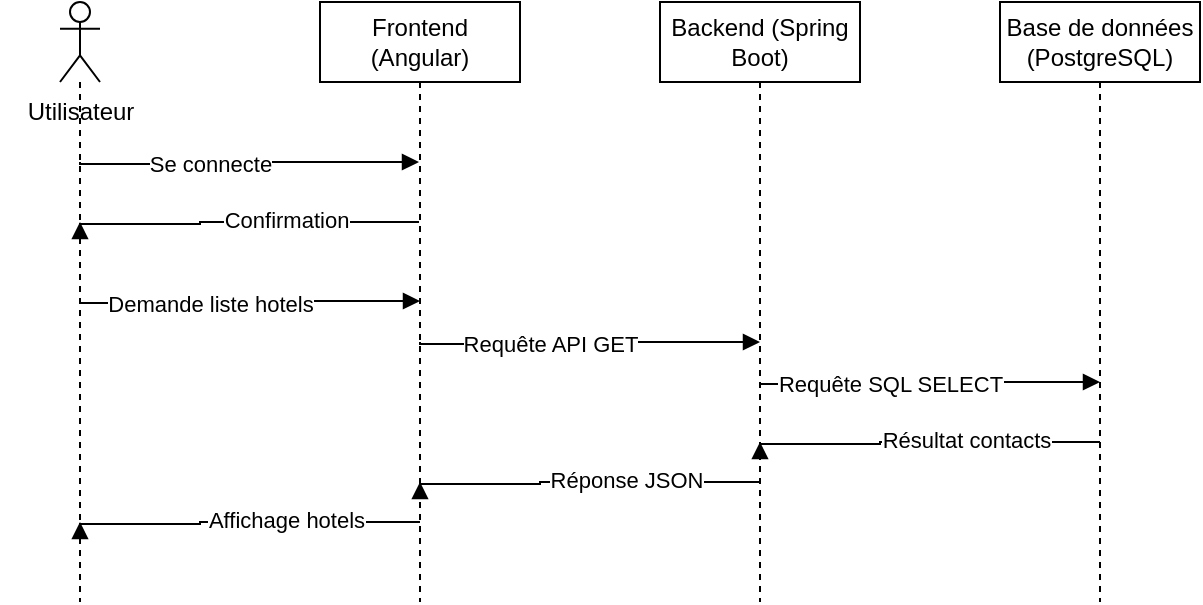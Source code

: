 <mxfile version="26.0.6">
  <diagram name="Page-1" id="hoq7XEA7D23hxx_5MP0c">
    <mxGraphModel dx="1434" dy="866" grid="1" gridSize="10" guides="1" tooltips="1" connect="1" arrows="1" fold="1" page="1" pageScale="1" pageWidth="827" pageHeight="1169" math="0" shadow="0">
      <root>
        <mxCell id="0" />
        <mxCell id="1" parent="0" />
        <mxCell id="fNUfbOHMijJnNLkDGAaT-1" value="Frontend (Angular)" style="shape=umlLifeline;perimeter=lifelinePerimeter;whiteSpace=wrap;html=1;container=1;dropTarget=0;collapsible=0;recursiveResize=0;outlineConnect=0;portConstraint=eastwest;newEdgeStyle={&quot;curved&quot;:0,&quot;rounded&quot;:0};" vertex="1" parent="1">
          <mxGeometry x="330" y="40" width="100" height="300" as="geometry" />
        </mxCell>
        <mxCell id="fNUfbOHMijJnNLkDGAaT-2" value="Backend (Spring Boot)" style="shape=umlLifeline;perimeter=lifelinePerimeter;whiteSpace=wrap;html=1;container=1;dropTarget=0;collapsible=0;recursiveResize=0;outlineConnect=0;portConstraint=eastwest;newEdgeStyle={&quot;curved&quot;:0,&quot;rounded&quot;:0};" vertex="1" parent="1">
          <mxGeometry x="500" y="40" width="100" height="300" as="geometry" />
        </mxCell>
        <mxCell id="fNUfbOHMijJnNLkDGAaT-3" value="Base de données (PostgreSQL)" style="shape=umlLifeline;perimeter=lifelinePerimeter;whiteSpace=wrap;html=1;container=1;dropTarget=0;collapsible=0;recursiveResize=0;outlineConnect=0;portConstraint=eastwest;newEdgeStyle={&quot;curved&quot;:0,&quot;rounded&quot;:0};" vertex="1" parent="1">
          <mxGeometry x="670" y="40" width="100" height="300" as="geometry" />
        </mxCell>
        <mxCell id="fNUfbOHMijJnNLkDGAaT-4" value="" style="endArrow=block;endFill=1;html=1;edgeStyle=orthogonalEdgeStyle;align=left;verticalAlign=top;rounded=0;" edge="1" parent="1" target="fNUfbOHMijJnNLkDGAaT-1">
          <mxGeometry x="-1" relative="1" as="geometry">
            <mxPoint x="210" y="120" as="sourcePoint" />
            <mxPoint x="330" y="120" as="targetPoint" />
            <Array as="points">
              <mxPoint x="210" y="121" />
              <mxPoint x="271" y="121" />
              <mxPoint x="271" y="120" />
            </Array>
          </mxGeometry>
        </mxCell>
        <mxCell id="fNUfbOHMijJnNLkDGAaT-5" value="Se connecte" style="edgeLabel;html=1;align=center;verticalAlign=middle;resizable=0;points=[];" vertex="1" connectable="0" parent="fNUfbOHMijJnNLkDGAaT-4">
          <mxGeometry x="-0.22" y="-1" relative="1" as="geometry">
            <mxPoint as="offset" />
          </mxGeometry>
        </mxCell>
        <mxCell id="fNUfbOHMijJnNLkDGAaT-6" value="" style="endArrow=block;endFill=1;html=1;edgeStyle=orthogonalEdgeStyle;align=left;verticalAlign=top;rounded=0;" edge="1" parent="1" source="fNUfbOHMijJnNLkDGAaT-1">
          <mxGeometry x="-1" relative="1" as="geometry">
            <mxPoint x="330" y="150" as="sourcePoint" />
            <mxPoint x="210" y="150" as="targetPoint" />
            <Array as="points">
              <mxPoint x="270" y="150" />
              <mxPoint x="270" y="151" />
            </Array>
          </mxGeometry>
        </mxCell>
        <mxCell id="fNUfbOHMijJnNLkDGAaT-7" value="Confirmation" style="edgeLabel;html=1;align=center;verticalAlign=middle;resizable=0;points=[];" vertex="1" connectable="0" parent="fNUfbOHMijJnNLkDGAaT-6">
          <mxGeometry x="-0.22" y="-1" relative="1" as="geometry">
            <mxPoint as="offset" />
          </mxGeometry>
        </mxCell>
        <mxCell id="fNUfbOHMijJnNLkDGAaT-8" value="" style="shape=umlLifeline;perimeter=lifelinePerimeter;whiteSpace=wrap;html=1;container=1;dropTarget=0;collapsible=0;recursiveResize=0;outlineConnect=0;portConstraint=eastwest;newEdgeStyle={&quot;curved&quot;:0,&quot;rounded&quot;:0};participant=umlActor;" vertex="1" parent="1">
          <mxGeometry x="200" y="40" width="20" height="300" as="geometry" />
        </mxCell>
        <mxCell id="fNUfbOHMijJnNLkDGAaT-9" value="" style="endArrow=block;endFill=1;html=1;edgeStyle=orthogonalEdgeStyle;align=left;verticalAlign=top;rounded=0;" edge="1" parent="1">
          <mxGeometry x="-1" relative="1" as="geometry">
            <mxPoint x="210" y="189.5" as="sourcePoint" />
            <mxPoint x="380" y="189.5" as="targetPoint" />
            <Array as="points">
              <mxPoint x="210" y="190.5" />
              <mxPoint x="271" y="190.5" />
              <mxPoint x="271" y="189.5" />
            </Array>
          </mxGeometry>
        </mxCell>
        <mxCell id="fNUfbOHMijJnNLkDGAaT-10" value="Demande liste hotels" style="edgeLabel;html=1;align=center;verticalAlign=middle;resizable=0;points=[];" vertex="1" connectable="0" parent="fNUfbOHMijJnNLkDGAaT-9">
          <mxGeometry x="-0.22" y="-1" relative="1" as="geometry">
            <mxPoint as="offset" />
          </mxGeometry>
        </mxCell>
        <mxCell id="fNUfbOHMijJnNLkDGAaT-11" value="" style="endArrow=block;endFill=1;html=1;edgeStyle=orthogonalEdgeStyle;align=left;verticalAlign=top;rounded=0;" edge="1" parent="1">
          <mxGeometry x="-1" relative="1" as="geometry">
            <mxPoint x="720" y="260" as="sourcePoint" />
            <mxPoint x="550" y="260" as="targetPoint" />
            <Array as="points">
              <mxPoint x="610" y="260" />
              <mxPoint x="610" y="261" />
            </Array>
          </mxGeometry>
        </mxCell>
        <mxCell id="fNUfbOHMijJnNLkDGAaT-12" value="Résultat contacts" style="edgeLabel;html=1;align=center;verticalAlign=middle;resizable=0;points=[];" vertex="1" connectable="0" parent="fNUfbOHMijJnNLkDGAaT-11">
          <mxGeometry x="-0.22" y="-1" relative="1" as="geometry">
            <mxPoint as="offset" />
          </mxGeometry>
        </mxCell>
        <mxCell id="fNUfbOHMijJnNLkDGAaT-13" value="" style="endArrow=block;endFill=1;html=1;edgeStyle=orthogonalEdgeStyle;align=left;verticalAlign=top;rounded=0;" edge="1" parent="1">
          <mxGeometry x="-1" relative="1" as="geometry">
            <mxPoint x="380" y="210" as="sourcePoint" />
            <mxPoint x="550" y="210" as="targetPoint" />
            <Array as="points">
              <mxPoint x="380" y="211" />
              <mxPoint x="441" y="211" />
              <mxPoint x="441" y="210" />
            </Array>
          </mxGeometry>
        </mxCell>
        <mxCell id="fNUfbOHMijJnNLkDGAaT-14" value="Requête API GET" style="edgeLabel;html=1;align=center;verticalAlign=middle;resizable=0;points=[];" vertex="1" connectable="0" parent="fNUfbOHMijJnNLkDGAaT-13">
          <mxGeometry x="-0.22" y="-1" relative="1" as="geometry">
            <mxPoint as="offset" />
          </mxGeometry>
        </mxCell>
        <mxCell id="fNUfbOHMijJnNLkDGAaT-15" value="" style="endArrow=block;endFill=1;html=1;edgeStyle=orthogonalEdgeStyle;align=left;verticalAlign=top;rounded=0;" edge="1" parent="1">
          <mxGeometry x="-1" relative="1" as="geometry">
            <mxPoint x="550" y="230" as="sourcePoint" />
            <mxPoint x="720" y="230" as="targetPoint" />
            <Array as="points">
              <mxPoint x="550" y="231" />
              <mxPoint x="611" y="231" />
              <mxPoint x="611" y="230" />
            </Array>
          </mxGeometry>
        </mxCell>
        <mxCell id="fNUfbOHMijJnNLkDGAaT-16" value="Requête SQL SELECT" style="edgeLabel;html=1;align=center;verticalAlign=middle;resizable=0;points=[];" vertex="1" connectable="0" parent="fNUfbOHMijJnNLkDGAaT-15">
          <mxGeometry x="-0.22" y="-1" relative="1" as="geometry">
            <mxPoint as="offset" />
          </mxGeometry>
        </mxCell>
        <mxCell id="fNUfbOHMijJnNLkDGAaT-17" value="" style="endArrow=block;endFill=1;html=1;edgeStyle=orthogonalEdgeStyle;align=left;verticalAlign=top;rounded=0;" edge="1" parent="1">
          <mxGeometry x="-1" relative="1" as="geometry">
            <mxPoint x="550" y="280" as="sourcePoint" />
            <mxPoint x="380" y="280" as="targetPoint" />
            <Array as="points">
              <mxPoint x="440" y="280" />
              <mxPoint x="440" y="281" />
            </Array>
          </mxGeometry>
        </mxCell>
        <mxCell id="fNUfbOHMijJnNLkDGAaT-18" value="Réponse JSON" style="edgeLabel;html=1;align=center;verticalAlign=middle;resizable=0;points=[];" vertex="1" connectable="0" parent="fNUfbOHMijJnNLkDGAaT-17">
          <mxGeometry x="-0.22" y="-1" relative="1" as="geometry">
            <mxPoint as="offset" />
          </mxGeometry>
        </mxCell>
        <mxCell id="fNUfbOHMijJnNLkDGAaT-19" value="" style="endArrow=block;endFill=1;html=1;edgeStyle=orthogonalEdgeStyle;align=left;verticalAlign=top;rounded=0;" edge="1" parent="1">
          <mxGeometry x="-1" relative="1" as="geometry">
            <mxPoint x="380" y="300" as="sourcePoint" />
            <mxPoint x="210" y="300" as="targetPoint" />
            <Array as="points">
              <mxPoint x="270" y="300" />
              <mxPoint x="270" y="301" />
            </Array>
          </mxGeometry>
        </mxCell>
        <mxCell id="fNUfbOHMijJnNLkDGAaT-20" value="Affichage hotels" style="edgeLabel;html=1;align=center;verticalAlign=middle;resizable=0;points=[];" vertex="1" connectable="0" parent="fNUfbOHMijJnNLkDGAaT-19">
          <mxGeometry x="-0.22" y="-1" relative="1" as="geometry">
            <mxPoint as="offset" />
          </mxGeometry>
        </mxCell>
        <mxCell id="fNUfbOHMijJnNLkDGAaT-21" value="Utilisateur" style="text;html=1;align=center;verticalAlign=middle;resizable=0;points=[];autosize=1;strokeColor=none;fillColor=none;" vertex="1" parent="1">
          <mxGeometry x="170" y="80" width="80" height="30" as="geometry" />
        </mxCell>
      </root>
    </mxGraphModel>
  </diagram>
</mxfile>
